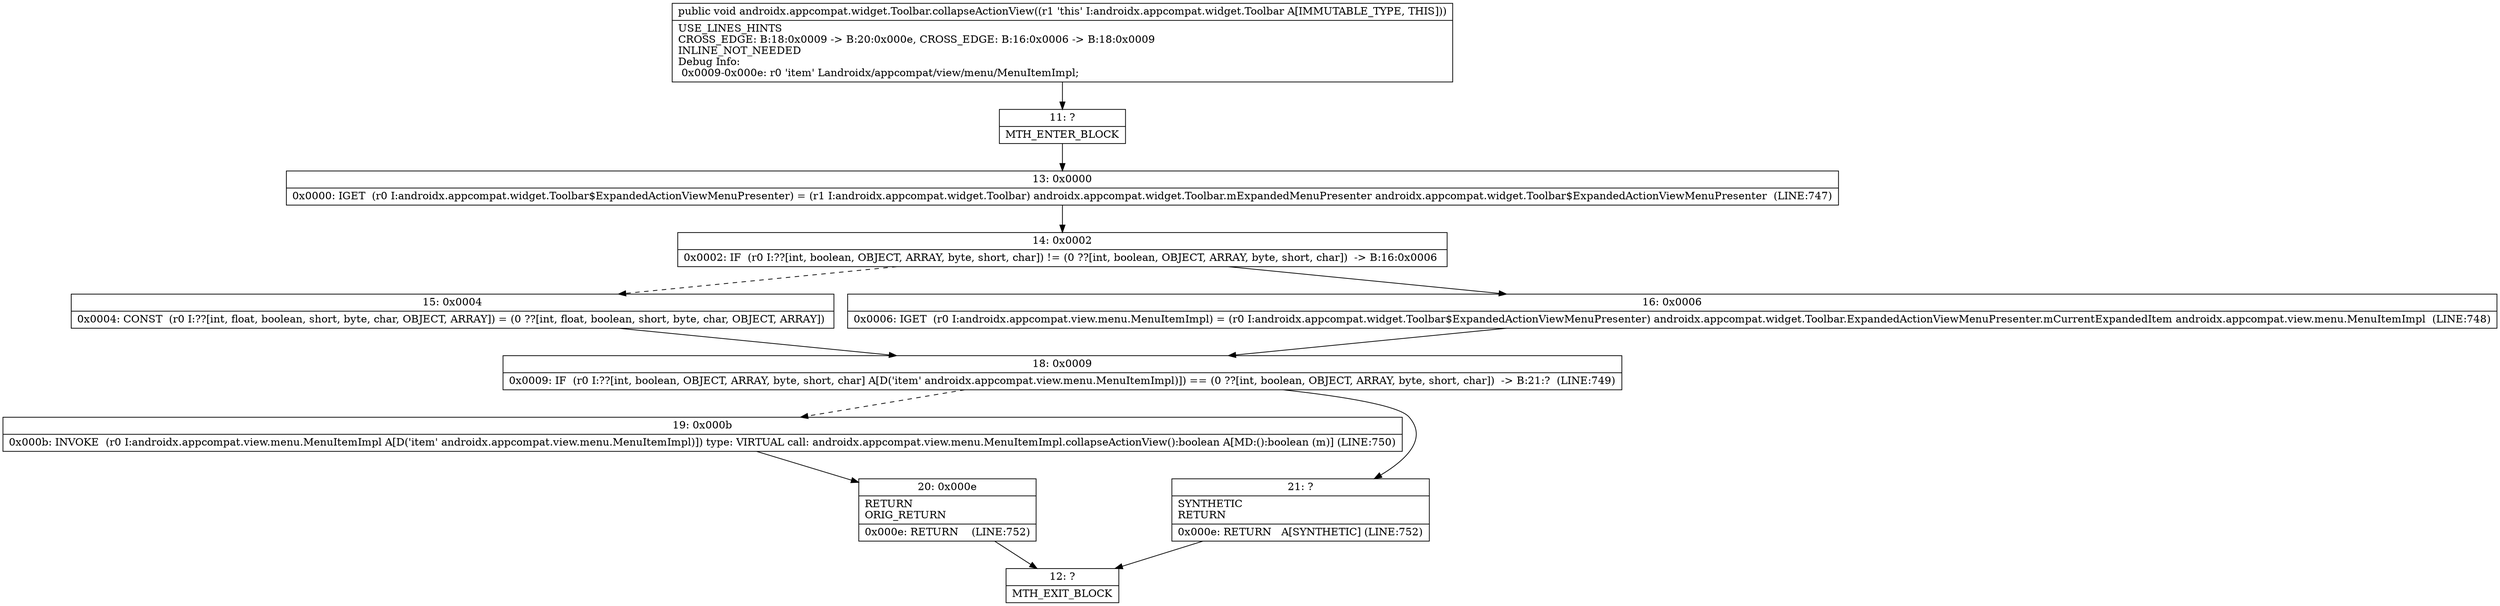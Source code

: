 digraph "CFG forandroidx.appcompat.widget.Toolbar.collapseActionView()V" {
Node_11 [shape=record,label="{11\:\ ?|MTH_ENTER_BLOCK\l}"];
Node_13 [shape=record,label="{13\:\ 0x0000|0x0000: IGET  (r0 I:androidx.appcompat.widget.Toolbar$ExpandedActionViewMenuPresenter) = (r1 I:androidx.appcompat.widget.Toolbar) androidx.appcompat.widget.Toolbar.mExpandedMenuPresenter androidx.appcompat.widget.Toolbar$ExpandedActionViewMenuPresenter  (LINE:747)\l}"];
Node_14 [shape=record,label="{14\:\ 0x0002|0x0002: IF  (r0 I:??[int, boolean, OBJECT, ARRAY, byte, short, char]) != (0 ??[int, boolean, OBJECT, ARRAY, byte, short, char])  \-\> B:16:0x0006 \l}"];
Node_15 [shape=record,label="{15\:\ 0x0004|0x0004: CONST  (r0 I:??[int, float, boolean, short, byte, char, OBJECT, ARRAY]) = (0 ??[int, float, boolean, short, byte, char, OBJECT, ARRAY]) \l}"];
Node_18 [shape=record,label="{18\:\ 0x0009|0x0009: IF  (r0 I:??[int, boolean, OBJECT, ARRAY, byte, short, char] A[D('item' androidx.appcompat.view.menu.MenuItemImpl)]) == (0 ??[int, boolean, OBJECT, ARRAY, byte, short, char])  \-\> B:21:?  (LINE:749)\l}"];
Node_19 [shape=record,label="{19\:\ 0x000b|0x000b: INVOKE  (r0 I:androidx.appcompat.view.menu.MenuItemImpl A[D('item' androidx.appcompat.view.menu.MenuItemImpl)]) type: VIRTUAL call: androidx.appcompat.view.menu.MenuItemImpl.collapseActionView():boolean A[MD:():boolean (m)] (LINE:750)\l}"];
Node_20 [shape=record,label="{20\:\ 0x000e|RETURN\lORIG_RETURN\l|0x000e: RETURN    (LINE:752)\l}"];
Node_12 [shape=record,label="{12\:\ ?|MTH_EXIT_BLOCK\l}"];
Node_21 [shape=record,label="{21\:\ ?|SYNTHETIC\lRETURN\l|0x000e: RETURN   A[SYNTHETIC] (LINE:752)\l}"];
Node_16 [shape=record,label="{16\:\ 0x0006|0x0006: IGET  (r0 I:androidx.appcompat.view.menu.MenuItemImpl) = (r0 I:androidx.appcompat.widget.Toolbar$ExpandedActionViewMenuPresenter) androidx.appcompat.widget.Toolbar.ExpandedActionViewMenuPresenter.mCurrentExpandedItem androidx.appcompat.view.menu.MenuItemImpl  (LINE:748)\l}"];
MethodNode[shape=record,label="{public void androidx.appcompat.widget.Toolbar.collapseActionView((r1 'this' I:androidx.appcompat.widget.Toolbar A[IMMUTABLE_TYPE, THIS]))  | USE_LINES_HINTS\lCROSS_EDGE: B:18:0x0009 \-\> B:20:0x000e, CROSS_EDGE: B:16:0x0006 \-\> B:18:0x0009\lINLINE_NOT_NEEDED\lDebug Info:\l  0x0009\-0x000e: r0 'item' Landroidx\/appcompat\/view\/menu\/MenuItemImpl;\l}"];
MethodNode -> Node_11;Node_11 -> Node_13;
Node_13 -> Node_14;
Node_14 -> Node_15[style=dashed];
Node_14 -> Node_16;
Node_15 -> Node_18;
Node_18 -> Node_19[style=dashed];
Node_18 -> Node_21;
Node_19 -> Node_20;
Node_20 -> Node_12;
Node_21 -> Node_12;
Node_16 -> Node_18;
}

